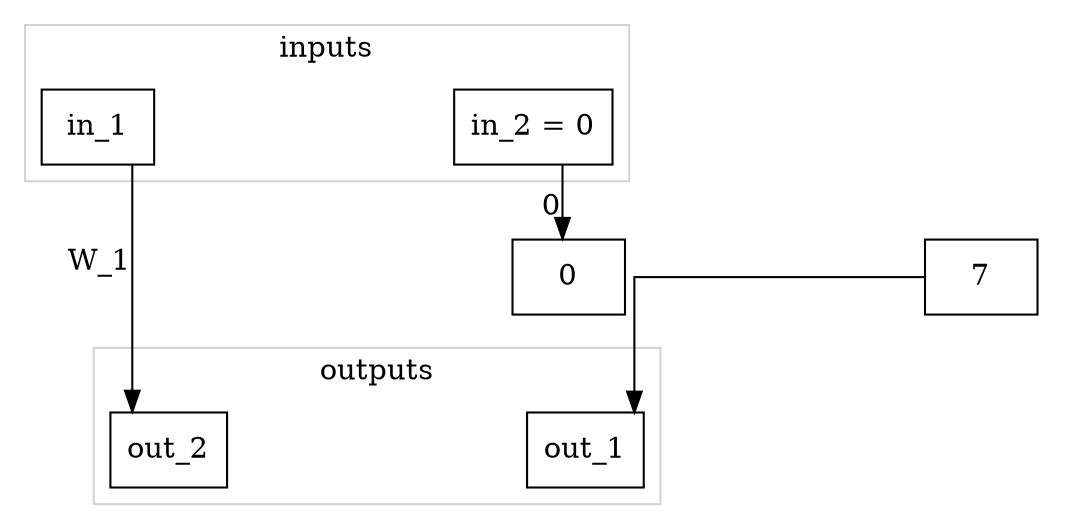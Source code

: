 digraph TRIVIAL1 {
	graph [center=true,
		forcelabels=true,
		nodesep=2.0,
		splines=ortho
	];
	subgraph clusterOUTPUTS {
		graph [color=lightgray,
			label=outputs
		];
		n4	[label=out_1,
			shape=box];
		n5	[label=out_2,
			shape=box];
	}
	subgraph clusterINNER {
		graph [color=white];
		n3	[label=7,
			shape=box];
		n6	[label=0,
			shape=box];
	}
	subgraph clusterINPUTS {
		graph [color=lightgray,
			label=inputs
		];
		n1	[label=in_1,
			shape=box];
		n2	[label="in_2 = 0",
			shape=box];
	}
	n1 -> n5	[xlabel=W_1];
	n2 -> n6	[xlabel=0];
	n3 -> n4;
}
